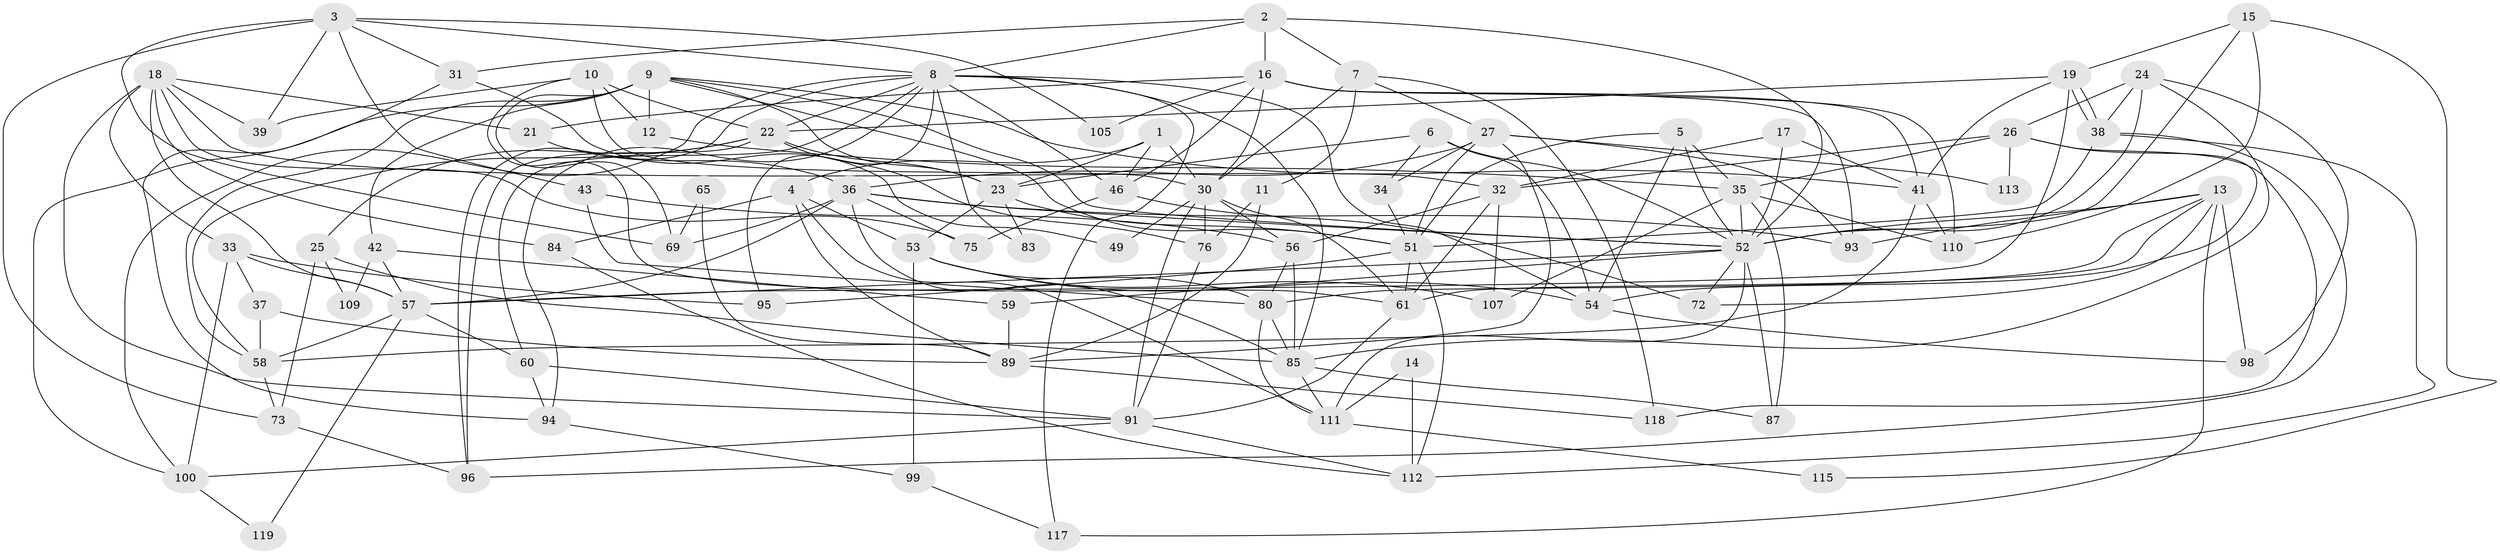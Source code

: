 // Generated by graph-tools (version 1.1) at 2025/23/03/03/25 07:23:59]
// undirected, 82 vertices, 202 edges
graph export_dot {
graph [start="1"]
  node [color=gray90,style=filled];
  1;
  2 [super="+125"];
  3 [super="+28"];
  4 [super="+74"];
  5 [super="+62"];
  6;
  7 [super="+47"];
  8 [super="+29"];
  9 [super="+82"];
  10 [super="+122"];
  11;
  12;
  13 [super="+20"];
  14;
  15;
  16 [super="+55"];
  17;
  18 [super="+97"];
  19 [super="+40"];
  21;
  22 [super="+63"];
  23 [super="+70"];
  24 [super="+79"];
  25 [super="+68"];
  26;
  27 [super="+108"];
  30 [super="+103"];
  31 [super="+45"];
  32 [super="+50"];
  33 [super="+121"];
  34 [super="+66"];
  35 [super="+64"];
  36 [super="+78"];
  37;
  38 [super="+44"];
  39;
  41 [super="+48"];
  42 [super="+102"];
  43;
  46 [super="+77"];
  49;
  51 [super="+86"];
  52 [super="+90"];
  53 [super="+123"];
  54 [super="+116"];
  56 [super="+67"];
  57 [super="+124"];
  58 [super="+126"];
  59;
  60 [super="+81"];
  61 [super="+71"];
  65;
  69;
  72;
  73 [super="+92"];
  75;
  76 [super="+88"];
  80 [super="+114"];
  83;
  84;
  85 [super="+101"];
  87;
  89 [super="+120"];
  91 [super="+106"];
  93 [super="+104"];
  94;
  95;
  96;
  98;
  99;
  100;
  105;
  107;
  109;
  110;
  111;
  112;
  113;
  115;
  117;
  118;
  119;
  1 -- 30;
  1 -- 46;
  1 -- 23;
  1 -- 4;
  2 -- 16;
  2 -- 8;
  2 -- 7;
  2 -- 52;
  2 -- 31;
  3 -- 69;
  3 -- 105;
  3 -- 39;
  3 -- 8;
  3 -- 73;
  3 -- 43;
  3 -- 31;
  4 -- 111;
  4 -- 89;
  4 -- 53;
  4 -- 84;
  5 -- 54;
  5 -- 51;
  5 -- 35;
  5 -- 52;
  6 -- 23;
  6 -- 52;
  6 -- 54;
  6 -- 34;
  7 -- 11;
  7 -- 118;
  7 -- 27;
  7 -- 30;
  8 -- 96;
  8 -- 94;
  8 -- 83;
  8 -- 95;
  8 -- 117;
  8 -- 100;
  8 -- 46;
  8 -- 54;
  8 -- 85;
  8 -- 60;
  8 -- 22;
  9 -- 41;
  9 -- 12;
  9 -- 69;
  9 -- 100;
  9 -- 51;
  9 -- 58;
  9 -- 23;
  9 -- 42 [weight=2];
  9 -- 52;
  10 -- 39;
  10 -- 61;
  10 -- 30;
  10 -- 12;
  10 -- 22;
  11 -- 89;
  11 -- 76;
  12 -- 35;
  13 -- 98;
  13 -- 117;
  13 -- 80;
  13 -- 52;
  13 -- 93;
  13 -- 72;
  13 -- 61;
  14 -- 112;
  14 -- 111;
  15 -- 19;
  15 -- 110;
  15 -- 52;
  15 -- 115;
  16 -- 21;
  16 -- 105;
  16 -- 110;
  16 -- 30;
  16 -- 41;
  16 -- 46;
  16 -- 93;
  17 -- 52;
  17 -- 41;
  17 -- 32;
  18 -- 21;
  18 -- 57 [weight=2];
  18 -- 75;
  18 -- 84;
  18 -- 33;
  18 -- 39;
  18 -- 32;
  18 -- 91;
  19 -- 38;
  19 -- 38;
  19 -- 41;
  19 -- 57;
  19 -- 22;
  21 -- 36;
  22 -- 25;
  22 -- 23;
  22 -- 96;
  22 -- 58;
  22 -- 76;
  23 -- 51;
  23 -- 83;
  23 -- 53;
  24 -- 52 [weight=2];
  24 -- 26;
  24 -- 98;
  24 -- 85;
  24 -- 38;
  25 -- 73;
  25 -- 85;
  25 -- 109;
  26 -- 32;
  26 -- 113;
  26 -- 118;
  26 -- 54;
  26 -- 35;
  27 -- 51;
  27 -- 113;
  27 -- 34;
  27 -- 89;
  27 -- 93;
  27 -- 36;
  30 -- 49;
  30 -- 61;
  30 -- 56;
  30 -- 91;
  30 -- 76;
  31 -- 94;
  31 -- 49;
  32 -- 107;
  32 -- 56;
  32 -- 61;
  33 -- 100;
  33 -- 37;
  33 -- 57;
  33 -- 95;
  34 -- 51;
  35 -- 52;
  35 -- 110;
  35 -- 87;
  35 -- 107;
  36 -- 57;
  36 -- 85;
  36 -- 69;
  36 -- 52;
  36 -- 75;
  36 -- 93;
  37 -- 89;
  37 -- 58;
  38 -- 96;
  38 -- 112;
  38 -- 51;
  41 -- 58;
  41 -- 110;
  42 -- 59;
  42 -- 109;
  42 -- 57;
  43 -- 80;
  43 -- 56;
  46 -- 72;
  46 -- 75;
  51 -- 112;
  51 -- 95;
  51 -- 61;
  52 -- 57;
  52 -- 59;
  52 -- 72;
  52 -- 87;
  52 -- 111;
  53 -- 80;
  53 -- 54;
  53 -- 107;
  53 -- 99;
  54 -- 98;
  56 -- 80;
  56 -- 85;
  57 -- 60;
  57 -- 119;
  57 -- 58;
  58 -- 73;
  59 -- 89;
  60 -- 91;
  60 -- 94;
  61 -- 91;
  65 -- 69;
  65 -- 89;
  73 -- 96;
  76 -- 91;
  80 -- 85 [weight=2];
  80 -- 111;
  84 -- 112;
  85 -- 111;
  85 -- 87;
  89 -- 118;
  91 -- 112;
  91 -- 100;
  94 -- 99;
  99 -- 117;
  100 -- 119;
  111 -- 115;
}
